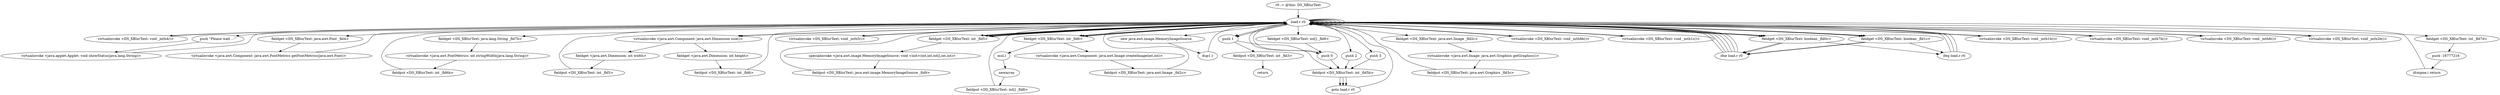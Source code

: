 digraph "" {
    "r0 := @this: DS_XBlurText"
    "load.r r0"
    "r0 := @this: DS_XBlurText"->"load.r r0";
    "virtualinvoke <DS_XBlurText: void _mth4()>"
    "load.r r0"->"virtualinvoke <DS_XBlurText: void _mth4()>";
    "virtualinvoke <DS_XBlurText: void _mth4()>"->"load.r r0";
    "push \"Please wait ...\""
    "load.r r0"->"push \"Please wait ...\"";
    "virtualinvoke <java.applet.Applet: void showStatus(java.lang.String)>"
    "push \"Please wait ...\""->"virtualinvoke <java.applet.Applet: void showStatus(java.lang.String)>";
    "virtualinvoke <java.applet.Applet: void showStatus(java.lang.String)>"->"load.r r0";
    "load.r r0"->"load.r r0";
    "load.r r0"->"load.r r0";
    "fieldget <DS_XBlurText: java.awt.Font _fld4>"
    "load.r r0"->"fieldget <DS_XBlurText: java.awt.Font _fld4>";
    "virtualinvoke <java.awt.Component: java.awt.FontMetrics getFontMetrics(java.awt.Font)>"
    "fieldget <DS_XBlurText: java.awt.Font _fld4>"->"virtualinvoke <java.awt.Component: java.awt.FontMetrics getFontMetrics(java.awt.Font)>";
    "virtualinvoke <java.awt.Component: java.awt.FontMetrics getFontMetrics(java.awt.Font)>"->"load.r r0";
    "fieldget <DS_XBlurText: java.lang.String _fld7b>"
    "load.r r0"->"fieldget <DS_XBlurText: java.lang.String _fld7b>";
    "virtualinvoke <java.awt.FontMetrics: int stringWidth(java.lang.String)>"
    "fieldget <DS_XBlurText: java.lang.String _fld7b>"->"virtualinvoke <java.awt.FontMetrics: int stringWidth(java.lang.String)>";
    "fieldput <DS_XBlurText: int _fld6b>"
    "virtualinvoke <java.awt.FontMetrics: int stringWidth(java.lang.String)>"->"fieldput <DS_XBlurText: int _fld6b>";
    "fieldput <DS_XBlurText: int _fld6b>"->"load.r r0";
    "load.r r0"->"load.r r0";
    "virtualinvoke <java.awt.Component: java.awt.Dimension size()>"
    "load.r r0"->"virtualinvoke <java.awt.Component: java.awt.Dimension size()>";
    "fieldget <java.awt.Dimension: int width>"
    "virtualinvoke <java.awt.Component: java.awt.Dimension size()>"->"fieldget <java.awt.Dimension: int width>";
    "fieldput <DS_XBlurText: int _fld5>"
    "fieldget <java.awt.Dimension: int width>"->"fieldput <DS_XBlurText: int _fld5>";
    "fieldput <DS_XBlurText: int _fld5>"->"load.r r0";
    "load.r r0"->"load.r r0";
    "load.r r0"->"virtualinvoke <java.awt.Component: java.awt.Dimension size()>";
    "fieldget <java.awt.Dimension: int height>"
    "virtualinvoke <java.awt.Component: java.awt.Dimension size()>"->"fieldget <java.awt.Dimension: int height>";
    "fieldput <DS_XBlurText: int _fld6>"
    "fieldget <java.awt.Dimension: int height>"->"fieldput <DS_XBlurText: int _fld6>";
    "fieldput <DS_XBlurText: int _fld6>"->"load.r r0";
    "virtualinvoke <DS_XBlurText: void _mth5()>"
    "load.r r0"->"virtualinvoke <DS_XBlurText: void _mth5()>";
    "virtualinvoke <DS_XBlurText: void _mth5()>"->"load.r r0";
    "load.r r0"->"load.r r0";
    "fieldget <DS_XBlurText: int _fld5>"
    "load.r r0"->"fieldget <DS_XBlurText: int _fld5>";
    "fieldget <DS_XBlurText: int _fld5>"->"load.r r0";
    "fieldget <DS_XBlurText: int _fld6>"
    "load.r r0"->"fieldget <DS_XBlurText: int _fld6>";
    "mul.i"
    "fieldget <DS_XBlurText: int _fld6>"->"mul.i";
    "newarray"
    "mul.i"->"newarray";
    "fieldput <DS_XBlurText: int[] _fld8>"
    "newarray"->"fieldput <DS_XBlurText: int[] _fld8>";
    "fieldput <DS_XBlurText: int[] _fld8>"->"load.r r0";
    "new java.awt.image.MemoryImageSource"
    "load.r r0"->"new java.awt.image.MemoryImageSource";
    "dup1.r"
    "new java.awt.image.MemoryImageSource"->"dup1.r";
    "dup1.r"->"load.r r0";
    "load.r r0"->"fieldget <DS_XBlurText: int _fld5>";
    "fieldget <DS_XBlurText: int _fld5>"->"load.r r0";
    "load.r r0"->"fieldget <DS_XBlurText: int _fld6>";
    "fieldget <DS_XBlurText: int _fld6>"->"load.r r0";
    "fieldget <DS_XBlurText: int[] _fld8>"
    "load.r r0"->"fieldget <DS_XBlurText: int[] _fld8>";
    "push 0"
    "fieldget <DS_XBlurText: int[] _fld8>"->"push 0";
    "push 0"->"load.r r0";
    "load.r r0"->"fieldget <DS_XBlurText: int _fld5>";
    "specialinvoke <java.awt.image.MemoryImageSource: void <init>(int,int,int[],int,int)>"
    "fieldget <DS_XBlurText: int _fld5>"->"specialinvoke <java.awt.image.MemoryImageSource: void <init>(int,int,int[],int,int)>";
    "fieldput <DS_XBlurText: java.awt.image.MemoryImageSource _fld9>"
    "specialinvoke <java.awt.image.MemoryImageSource: void <init>(int,int,int[],int,int)>"->"fieldput <DS_XBlurText: java.awt.image.MemoryImageSource _fld9>";
    "fieldput <DS_XBlurText: java.awt.image.MemoryImageSource _fld9>"->"load.r r0";
    "load.r r0"->"load.r r0";
    "load.r r0"->"load.r r0";
    "load.r r0"->"fieldget <DS_XBlurText: int _fld5>";
    "fieldget <DS_XBlurText: int _fld5>"->"load.r r0";
    "load.r r0"->"fieldget <DS_XBlurText: int _fld6>";
    "virtualinvoke <java.awt.Component: java.awt.Image createImage(int,int)>"
    "fieldget <DS_XBlurText: int _fld6>"->"virtualinvoke <java.awt.Component: java.awt.Image createImage(int,int)>";
    "fieldput <DS_XBlurText: java.awt.Image _fld2c>"
    "virtualinvoke <java.awt.Component: java.awt.Image createImage(int,int)>"->"fieldput <DS_XBlurText: java.awt.Image _fld2c>";
    "fieldput <DS_XBlurText: java.awt.Image _fld2c>"->"load.r r0";
    "load.r r0"->"load.r r0";
    "fieldget <DS_XBlurText: java.awt.Image _fld2c>"
    "load.r r0"->"fieldget <DS_XBlurText: java.awt.Image _fld2c>";
    "virtualinvoke <java.awt.Image: java.awt.Graphics getGraphics()>"
    "fieldget <DS_XBlurText: java.awt.Image _fld2c>"->"virtualinvoke <java.awt.Image: java.awt.Graphics getGraphics()>";
    "fieldput <DS_XBlurText: java.awt.Graphics _fld3c>"
    "virtualinvoke <java.awt.Image: java.awt.Graphics getGraphics()>"->"fieldput <DS_XBlurText: java.awt.Graphics _fld3c>";
    "fieldput <DS_XBlurText: java.awt.Graphics _fld3c>"->"load.r r0";
    "virtualinvoke <DS_XBlurText: void _mth8b()>"
    "load.r r0"->"virtualinvoke <DS_XBlurText: void _mth8b()>";
    "virtualinvoke <DS_XBlurText: void _mth8b()>"->"load.r r0";
    "virtualinvoke <DS_XBlurText: void _mth1c()>"
    "load.r r0"->"virtualinvoke <DS_XBlurText: void _mth1c()>";
    "virtualinvoke <DS_XBlurText: void _mth1c()>"->"load.r r0";
    "fieldget <DS_XBlurText: boolean _fld0c>"
    "load.r r0"->"fieldget <DS_XBlurText: boolean _fld0c>";
    "ifne load.r r0"
    "fieldget <DS_XBlurText: boolean _fld0c>"->"ifne load.r r0";
    "ifne load.r r0"->"load.r r0";
    "fieldget <DS_XBlurText: boolean _fld1c>"
    "load.r r0"->"fieldget <DS_XBlurText: boolean _fld1c>";
    "fieldget <DS_XBlurText: boolean _fld1c>"->"ifne load.r r0";
    "ifne load.r r0"->"load.r r0";
    "load.r r0"->"push 0";
    "fieldput <DS_XBlurText: int _fld5b>"
    "push 0"->"fieldput <DS_XBlurText: int _fld5b>";
    "goto load.r r0"
    "fieldput <DS_XBlurText: int _fld5b>"->"goto load.r r0";
    "goto load.r r0"->"load.r r0";
    "virtualinvoke <DS_XBlurText: void _mth1b()>"
    "load.r r0"->"virtualinvoke <DS_XBlurText: void _mth1b()>";
    "virtualinvoke <DS_XBlurText: void _mth1b()>"->"load.r r0";
    "virtualinvoke <DS_XBlurText: void _mth7b()>"
    "load.r r0"->"virtualinvoke <DS_XBlurText: void _mth7b()>";
    "virtualinvoke <DS_XBlurText: void _mth7b()>"->"load.r r0";
    "virtualinvoke <DS_XBlurText: void _mth6()>"
    "load.r r0"->"virtualinvoke <DS_XBlurText: void _mth6()>";
    "virtualinvoke <DS_XBlurText: void _mth6()>"->"load.r r0";
    "virtualinvoke <DS_XBlurText: void _mth2b()>"
    "load.r r0"->"virtualinvoke <DS_XBlurText: void _mth2b()>";
    "virtualinvoke <DS_XBlurText: void _mth2b()>"->"load.r r0";
    "fieldget <DS_XBlurText: int _fld7d>"
    "load.r r0"->"fieldget <DS_XBlurText: int _fld7d>";
    "push -16777216"
    "fieldget <DS_XBlurText: int _fld7d>"->"push -16777216";
    "ifcmpne.i return"
    "push -16777216"->"ifcmpne.i return";
    "ifcmpne.i return"->"load.r r0";
    "push 1"
    "load.r r0"->"push 1";
    "fieldput <DS_XBlurText: int _fld3>"
    "push 1"->"fieldput <DS_XBlurText: int _fld3>";
    "return"
    "fieldput <DS_XBlurText: int _fld3>"->"return";
    "ifne load.r r0"->"load.r r0";
    "load.r r0"->"fieldget <DS_XBlurText: boolean _fld0c>";
    "ifeq load.r r0"
    "fieldget <DS_XBlurText: boolean _fld0c>"->"ifeq load.r r0";
    "ifeq load.r r0"->"load.r r0";
    "load.r r0"->"fieldget <DS_XBlurText: boolean _fld1c>";
    "fieldget <DS_XBlurText: boolean _fld1c>"->"ifne load.r r0";
    "ifne load.r r0"->"load.r r0";
    "load.r r0"->"push 1";
    "push 1"->"fieldput <DS_XBlurText: int _fld5b>";
    "fieldput <DS_XBlurText: int _fld5b>"->"goto load.r r0";
    "ifne load.r r0"->"load.r r0";
    "load.r r0"->"fieldget <DS_XBlurText: boolean _fld0c>";
    "fieldget <DS_XBlurText: boolean _fld0c>"->"ifne load.r r0";
    "ifne load.r r0"->"load.r r0";
    "load.r r0"->"fieldget <DS_XBlurText: boolean _fld1c>";
    "fieldget <DS_XBlurText: boolean _fld1c>"->"ifeq load.r r0";
    "ifeq load.r r0"->"load.r r0";
    "push 2"
    "load.r r0"->"push 2";
    "push 2"->"fieldput <DS_XBlurText: int _fld5b>";
    "fieldput <DS_XBlurText: int _fld5b>"->"goto load.r r0";
    "ifeq load.r r0"->"load.r r0";
    "push 3"
    "load.r r0"->"push 3";
    "push 3"->"fieldput <DS_XBlurText: int _fld5b>";
}
